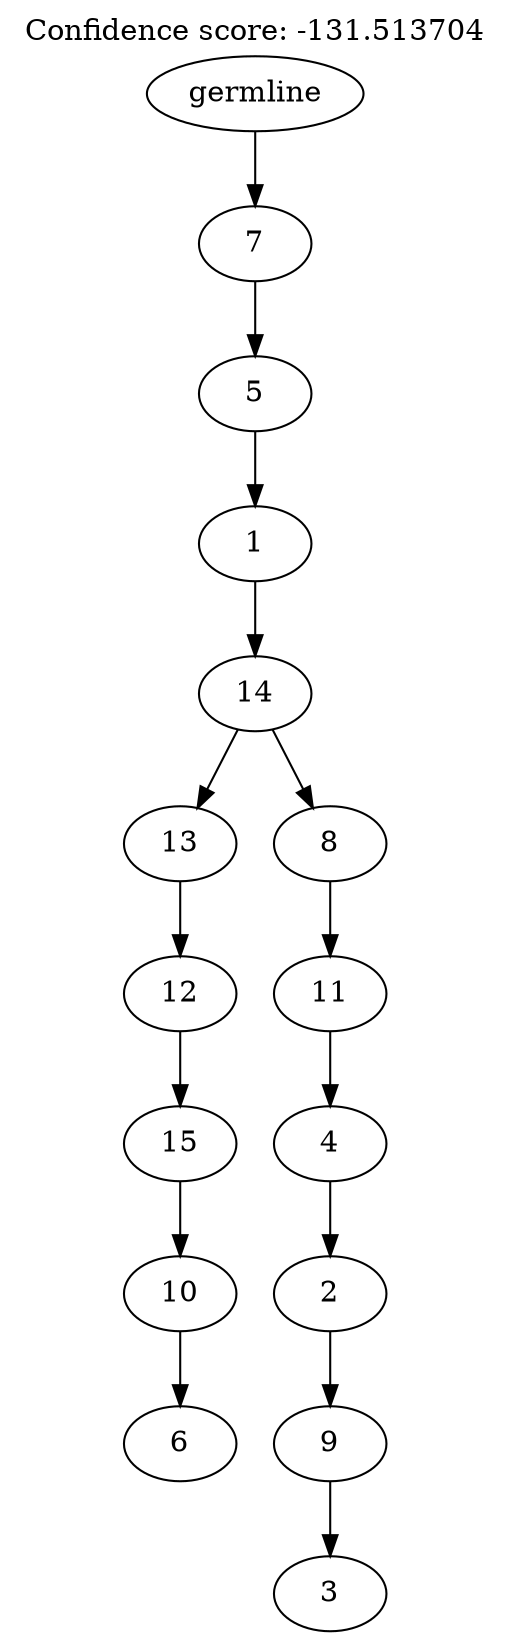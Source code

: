 digraph g {
	"14" -> "15";
	"15" [label="6"];
	"13" -> "14";
	"14" [label="10"];
	"12" -> "13";
	"13" [label="15"];
	"11" -> "12";
	"12" [label="12"];
	"9" -> "10";
	"10" [label="3"];
	"8" -> "9";
	"9" [label="9"];
	"7" -> "8";
	"8" [label="2"];
	"6" -> "7";
	"7" [label="4"];
	"5" -> "6";
	"6" [label="11"];
	"4" -> "5";
	"5" [label="8"];
	"4" -> "11";
	"11" [label="13"];
	"3" -> "4";
	"4" [label="14"];
	"2" -> "3";
	"3" [label="1"];
	"1" -> "2";
	"2" [label="5"];
	"0" -> "1";
	"1" [label="7"];
	"0" [label="germline"];
	labelloc="t";
	label="Confidence score: -131.513704";
}
